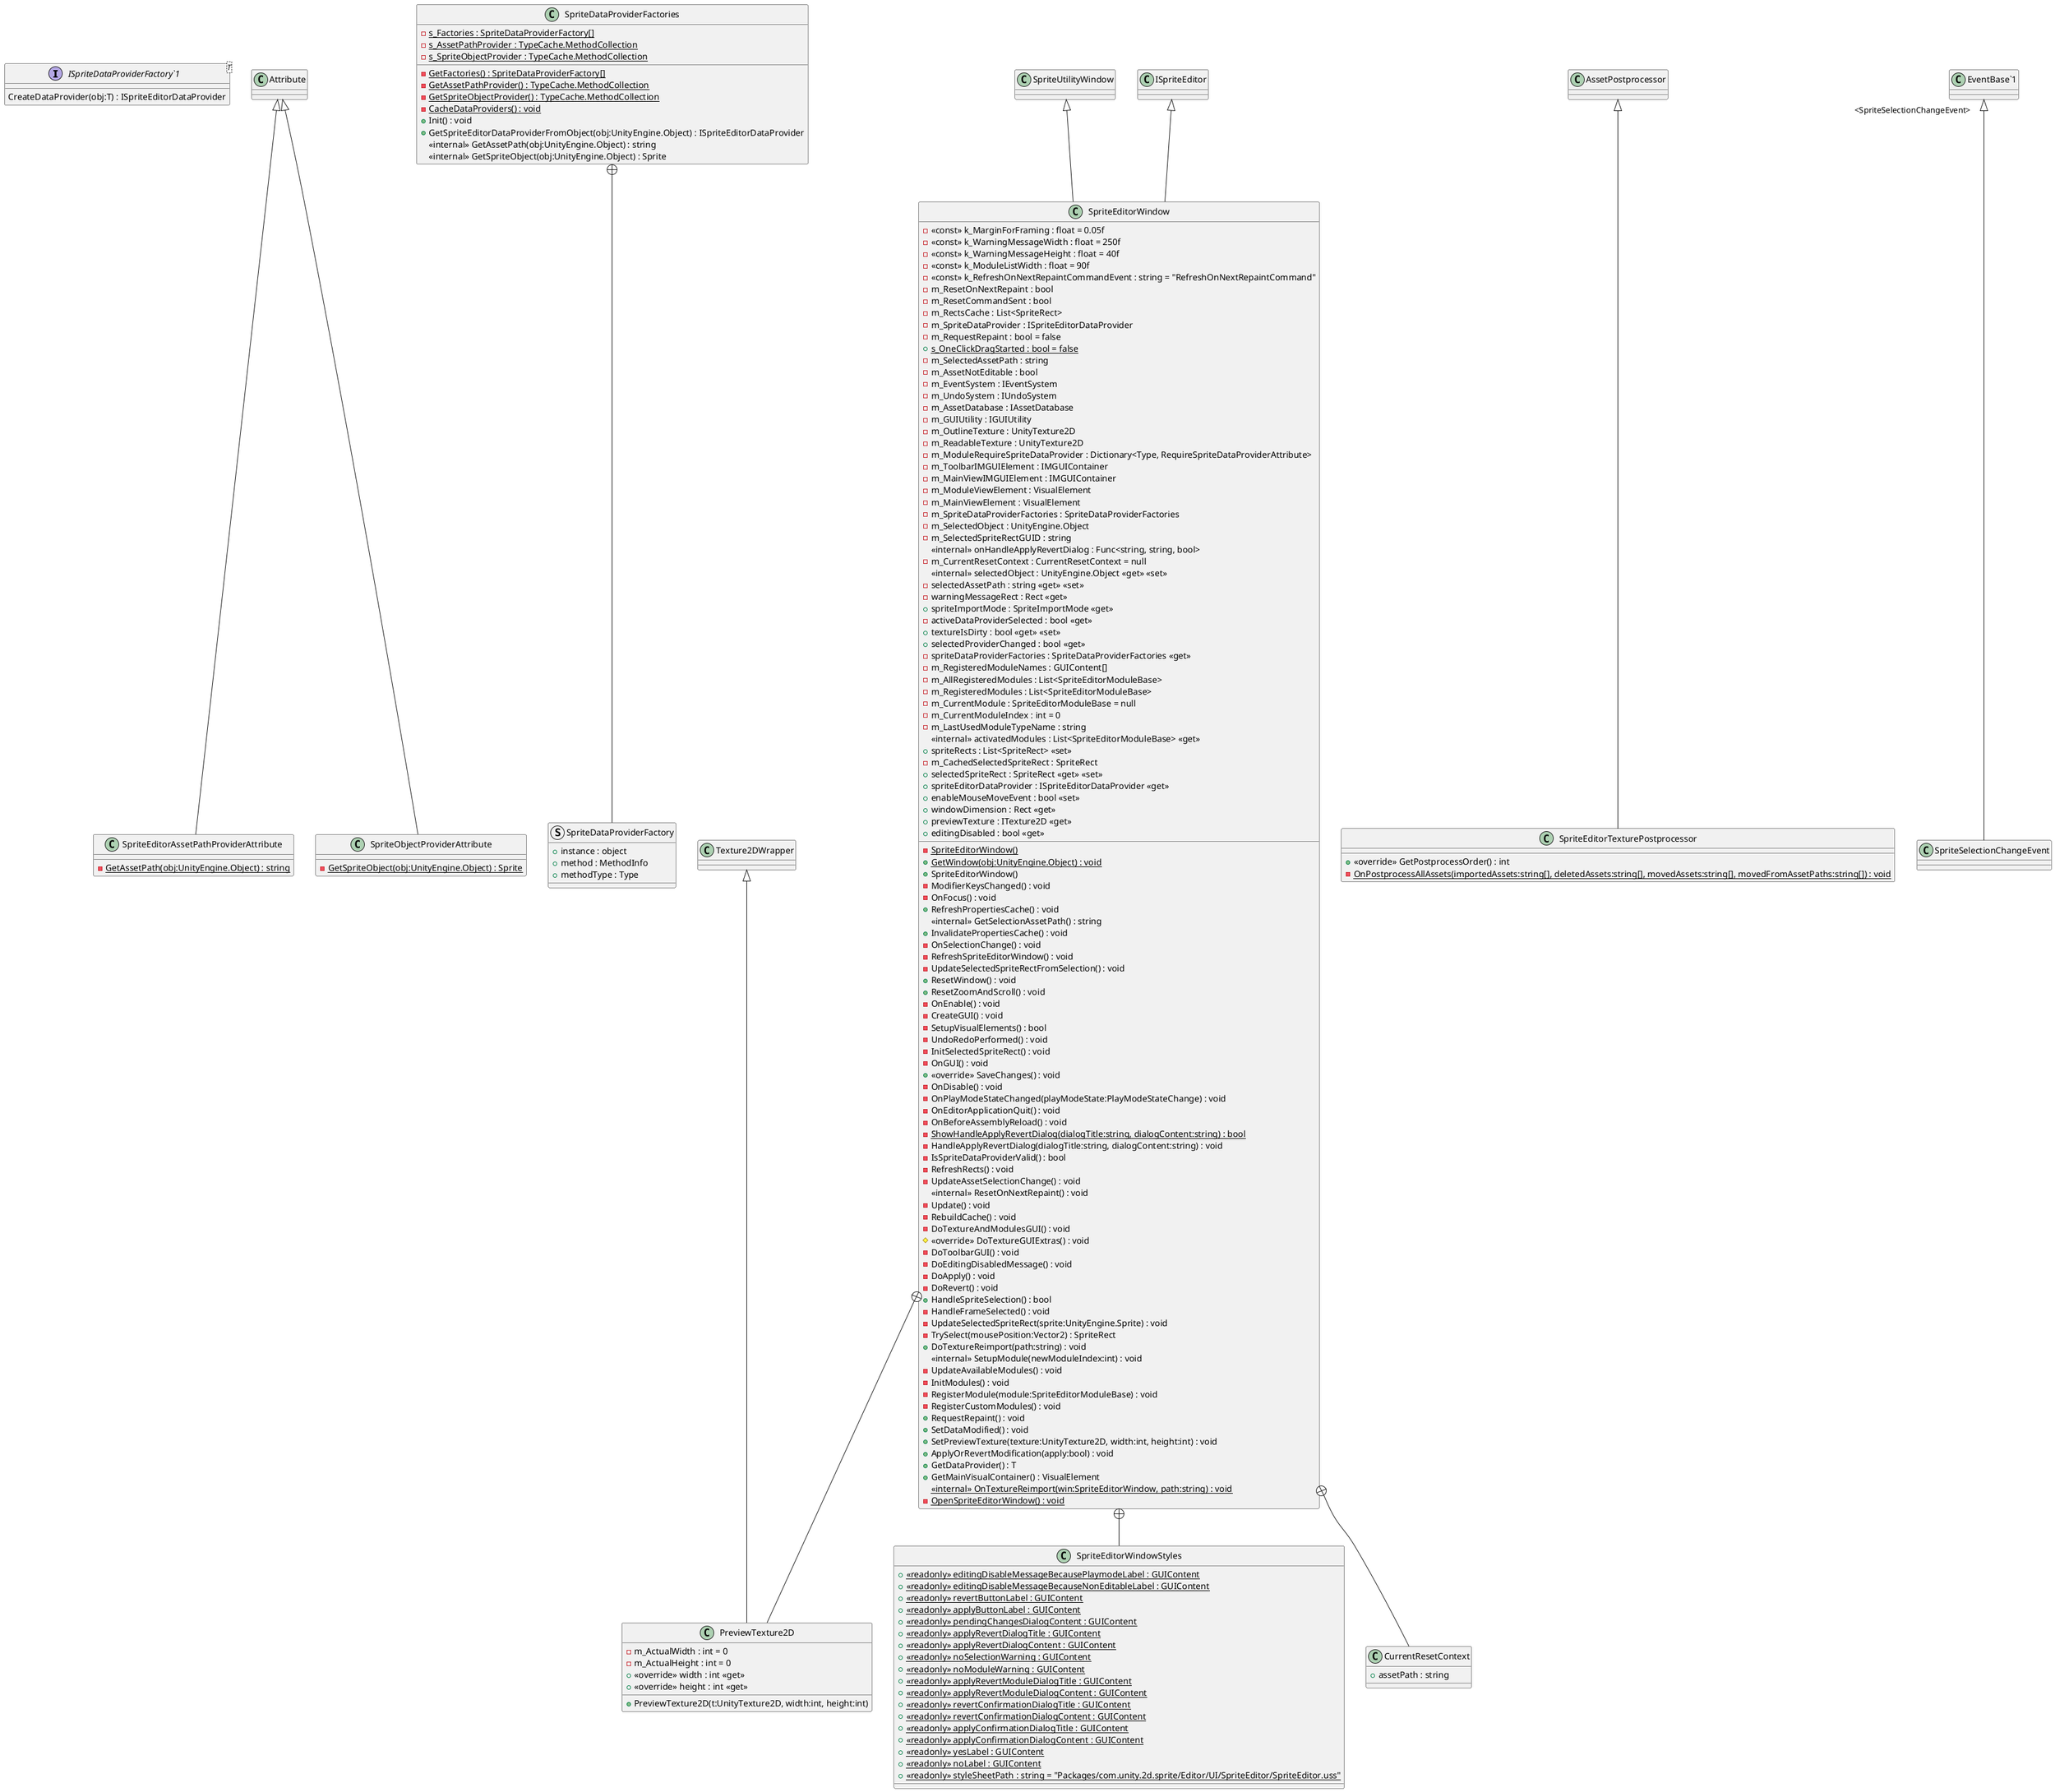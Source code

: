 @startuml
interface "ISpriteDataProviderFactory`1"<T> {
    CreateDataProvider(obj:T) : ISpriteEditorDataProvider
}
class SpriteEditorAssetPathProviderAttribute {
    - {static} GetAssetPath(obj:UnityEngine.Object) : string
}
class SpriteObjectProviderAttribute {
    - {static} GetSpriteObject(obj:UnityEngine.Object) : Sprite
}
class SpriteDataProviderFactories {
    {static} - s_Factories : SpriteDataProviderFactory[]
    {static} - s_AssetPathProvider : TypeCache.MethodCollection
    {static} - s_SpriteObjectProvider : TypeCache.MethodCollection
    {static} - GetFactories() : SpriteDataProviderFactory[]
    {static} - GetAssetPathProvider() : TypeCache.MethodCollection
    {static} - GetSpriteObjectProvider() : TypeCache.MethodCollection
    {static} - CacheDataProviders() : void
    + Init() : void
    + GetSpriteEditorDataProviderFromObject(obj:UnityEngine.Object) : ISpriteEditorDataProvider
    <<internal>> GetAssetPath(obj:UnityEngine.Object) : string
    <<internal>> GetSpriteObject(obj:UnityEngine.Object) : Sprite
}
class SpriteEditorWindow {
    {static} - SpriteEditorWindow()
    - <<const>> k_MarginForFraming : float = 0.05f
    - <<const>> k_WarningMessageWidth : float = 250f
    - <<const>> k_WarningMessageHeight : float = 40f
    - <<const>> k_ModuleListWidth : float = 90f
    - <<const>> k_RefreshOnNextRepaintCommandEvent : string = "RefreshOnNextRepaintCommand"
    - m_ResetOnNextRepaint : bool
    - m_ResetCommandSent : bool
    - m_RectsCache : List<SpriteRect>
    - m_SpriteDataProvider : ISpriteEditorDataProvider
    - m_RequestRepaint : bool = false
    + {static} s_OneClickDragStarted : bool = false
    - m_SelectedAssetPath : string
    - m_AssetNotEditable : bool
    - m_EventSystem : IEventSystem
    - m_UndoSystem : IUndoSystem
    - m_AssetDatabase : IAssetDatabase
    - m_GUIUtility : IGUIUtility
    - m_OutlineTexture : UnityTexture2D
    - m_ReadableTexture : UnityTexture2D
    - m_ModuleRequireSpriteDataProvider : Dictionary<Type, RequireSpriteDataProviderAttribute>
    - m_ToolbarIMGUIElement : IMGUIContainer
    - m_MainViewIMGUIElement : IMGUIContainer
    - m_ModuleViewElement : VisualElement
    - m_MainViewElement : VisualElement
    - m_SpriteDataProviderFactories : SpriteDataProviderFactories
    - m_SelectedObject : UnityEngine.Object
    - m_SelectedSpriteRectGUID : string
    <<internal>> onHandleApplyRevertDialog : Func<string, string, bool>
    - m_CurrentResetContext : CurrentResetContext = null
    + {static} GetWindow(obj:UnityEngine.Object) : void
    + SpriteEditorWindow()
    - ModifierKeysChanged() : void
    - OnFocus() : void
    <<internal>> selectedObject : UnityEngine.Object <<get>> <<set>>
    - selectedAssetPath : string <<get>> <<set>>
    + RefreshPropertiesCache() : void
    <<internal>> GetSelectionAssetPath() : string
    + InvalidatePropertiesCache() : void
    - warningMessageRect : Rect <<get>>
    + spriteImportMode : SpriteImportMode <<get>>
    - activeDataProviderSelected : bool <<get>>
    + textureIsDirty : bool <<get>> <<set>>
    + selectedProviderChanged : bool <<get>>
    - OnSelectionChange() : void
    - RefreshSpriteEditorWindow() : void
    - UpdateSelectedSpriteRectFromSelection() : void
    + ResetWindow() : void
    + ResetZoomAndScroll() : void
    - spriteDataProviderFactories : SpriteDataProviderFactories <<get>>
    - OnEnable() : void
    - CreateGUI() : void
    - SetupVisualElements() : bool
    - UndoRedoPerformed() : void
    - InitSelectedSpriteRect() : void
    - OnGUI() : void
    + <<override>> SaveChanges() : void
    - OnDisable() : void
    - OnPlayModeStateChanged(playModeState:PlayModeStateChange) : void
    - OnEditorApplicationQuit() : void
    - OnBeforeAssemblyReload() : void
    {static} - ShowHandleApplyRevertDialog(dialogTitle:string, dialogContent:string) : bool
    - HandleApplyRevertDialog(dialogTitle:string, dialogContent:string) : void
    - IsSpriteDataProviderValid() : bool
    - RefreshRects() : void
    - UpdateAssetSelectionChange() : void
    <<internal>> ResetOnNextRepaint() : void
    - Update() : void
    - RebuildCache() : void
    - DoTextureAndModulesGUI() : void
    # <<override>> DoTextureGUIExtras() : void
    - DoToolbarGUI() : void
    - DoEditingDisabledMessage() : void
    - DoApply() : void
    - DoRevert() : void
    + HandleSpriteSelection() : bool
    - HandleFrameSelected() : void
    - UpdateSelectedSpriteRect(sprite:UnityEngine.Sprite) : void
    - TrySelect(mousePosition:Vector2) : SpriteRect
    + DoTextureReimport(path:string) : void
    - m_RegisteredModuleNames : GUIContent[]
    - m_AllRegisteredModules : List<SpriteEditorModuleBase>
    - m_RegisteredModules : List<SpriteEditorModuleBase>
    - m_CurrentModule : SpriteEditorModuleBase = null
    - m_CurrentModuleIndex : int = 0
    - m_LastUsedModuleTypeName : string
    <<internal>> SetupModule(newModuleIndex:int) : void
    - UpdateAvailableModules() : void
    - InitModules() : void
    - RegisterModule(module:SpriteEditorModuleBase) : void
    - RegisterCustomModules() : void
    <<internal>> activatedModules : List<SpriteEditorModuleBase> <<get>>
    + spriteRects : List<SpriteRect> <<set>>
    - m_CachedSelectedSpriteRect : SpriteRect
    + selectedSpriteRect : SpriteRect <<get>> <<set>>
    + spriteEditorDataProvider : ISpriteEditorDataProvider <<get>>
    + enableMouseMoveEvent : bool <<set>>
    + RequestRepaint() : void
    + SetDataModified() : void
    + windowDimension : Rect <<get>>
    + previewTexture : ITexture2D <<get>>
    + editingDisabled : bool <<get>>
    + SetPreviewTexture(texture:UnityTexture2D, width:int, height:int) : void
    + ApplyOrRevertModification(apply:bool) : void
    + GetDataProvider() : T
    + GetMainVisualContainer() : VisualElement
    {static} <<internal>> OnTextureReimport(win:SpriteEditorWindow, path:string) : void
    {static} - OpenSpriteEditorWindow() : void
}
class SpriteEditorTexturePostprocessor {
    + <<override>> GetPostprocessOrder() : int
    {static} - OnPostprocessAllAssets(importedAssets:string[], deletedAssets:string[], movedAssets:string[], movedFromAssetPaths:string[]) : void
}
class SpriteSelectionChangeEvent {
}
struct SpriteDataProviderFactory {
    + instance : object
    + method : MethodInfo
    + methodType : Type
}
class SpriteEditorWindowStyles {
    + {static} <<readonly>> editingDisableMessageBecausePlaymodeLabel : GUIContent
    + {static} <<readonly>> editingDisableMessageBecauseNonEditableLabel : GUIContent
    + {static} <<readonly>> revertButtonLabel : GUIContent
    + {static} <<readonly>> applyButtonLabel : GUIContent
    + {static} <<readonly>> pendingChangesDialogContent : GUIContent
    + {static} <<readonly>> applyRevertDialogTitle : GUIContent
    + {static} <<readonly>> applyRevertDialogContent : GUIContent
    + {static} <<readonly>> noSelectionWarning : GUIContent
    + {static} <<readonly>> noModuleWarning : GUIContent
    + {static} <<readonly>> applyRevertModuleDialogTitle : GUIContent
    + {static} <<readonly>> applyRevertModuleDialogContent : GUIContent
    + {static} <<readonly>> revertConfirmationDialogTitle : GUIContent
    + {static} <<readonly>> revertConfirmationDialogContent : GUIContent
    + {static} <<readonly>> applyConfirmationDialogTitle : GUIContent
    + {static} <<readonly>> applyConfirmationDialogContent : GUIContent
    + {static} <<readonly>> yesLabel : GUIContent
    + {static} <<readonly>> noLabel : GUIContent
    + {static} <<readonly>> styleSheetPath : string = "Packages/com.unity.2d.sprite/Editor/UI/SpriteEditor/SpriteEditor.uss"
}
class CurrentResetContext {
    + assetPath : string
}
class PreviewTexture2D {
    - m_ActualWidth : int = 0
    - m_ActualHeight : int = 0
    + PreviewTexture2D(t:UnityTexture2D, width:int, height:int)
    + <<override>> width : int <<get>>
    + <<override>> height : int <<get>>
}
Attribute <|-- SpriteEditorAssetPathProviderAttribute
Attribute <|-- SpriteObjectProviderAttribute
SpriteUtilityWindow <|-- SpriteEditorWindow
ISpriteEditor <|-- SpriteEditorWindow
AssetPostprocessor <|-- SpriteEditorTexturePostprocessor
"EventBase`1" "<SpriteSelectionChangeEvent>" <|-- SpriteSelectionChangeEvent
SpriteDataProviderFactories +-- SpriteDataProviderFactory
SpriteEditorWindow +-- SpriteEditorWindowStyles
SpriteEditorWindow +-- CurrentResetContext
SpriteEditorWindow +-- PreviewTexture2D
Texture2DWrapper <|-- PreviewTexture2D
@enduml
